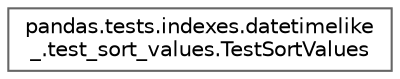 digraph "Graphical Class Hierarchy"
{
 // LATEX_PDF_SIZE
  bgcolor="transparent";
  edge [fontname=Helvetica,fontsize=10,labelfontname=Helvetica,labelfontsize=10];
  node [fontname=Helvetica,fontsize=10,shape=box,height=0.2,width=0.4];
  rankdir="LR";
  Node0 [id="Node000000",label="pandas.tests.indexes.datetimelike\l_.test_sort_values.TestSortValues",height=0.2,width=0.4,color="grey40", fillcolor="white", style="filled",URL="$dc/d64/classpandas_1_1tests_1_1indexes_1_1datetimelike___1_1test__sort__values_1_1TestSortValues.html",tooltip=" "];
}
